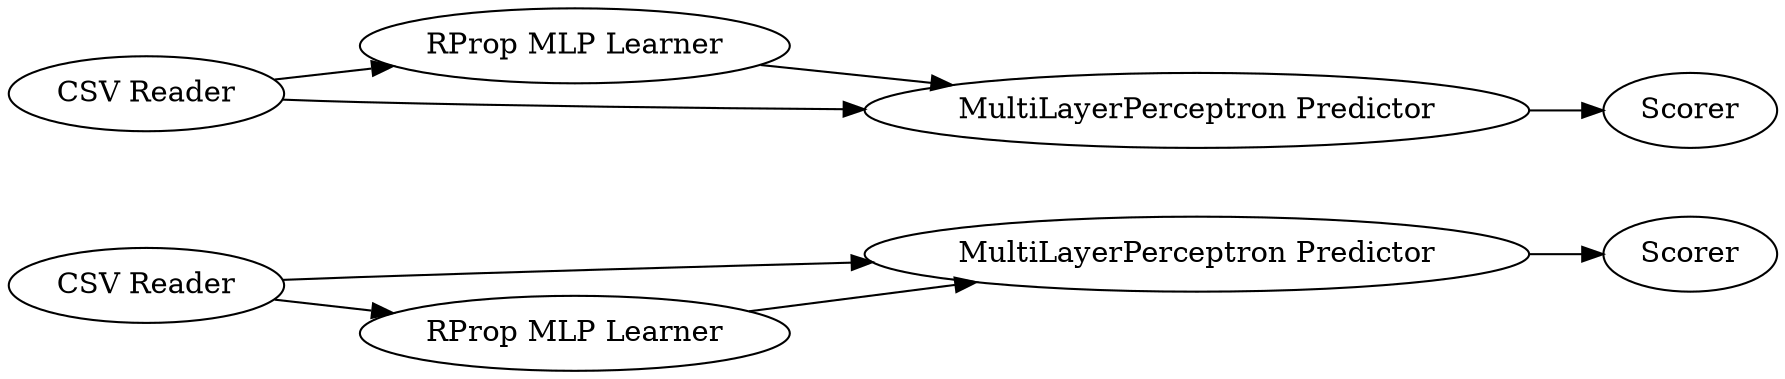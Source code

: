 digraph {
	1 -> 4
	4 -> 5
	3 -> 4
	8 -> 7
	7 -> 9
	6 -> 7
	1 -> 3
	6 -> 8
	5 [label=Scorer]
	1 [label="CSV Reader"]
	7 [label="MultiLayerPerceptron Predictor"]
	9 [label=Scorer]
	4 [label="MultiLayerPerceptron Predictor"]
	6 [label="CSV Reader"]
	8 [label="RProp MLP Learner"]
	3 [label="RProp MLP Learner"]
	rankdir=LR
}
